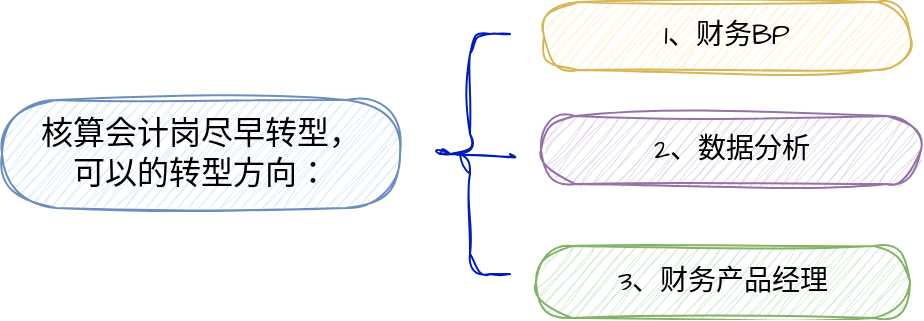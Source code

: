 <mxfile version="24.6.1" type="github">
  <diagram name="第 1 页" id="IOrgpivXa8xBZigPmvQL">
    <mxGraphModel dx="1646" dy="925" grid="0" gridSize="10" guides="1" tooltips="1" connect="1" arrows="1" fold="1" page="0" pageScale="1" pageWidth="827" pageHeight="1169" math="0" shadow="0">
      <root>
        <mxCell id="0" />
        <mxCell id="1" parent="0" />
        <mxCell id="HQFwr_4vZm7PLkbZfDzY-2" value="1、财务BP" style="whiteSpace=wrap;html=1;rounded=1;arcSize=50;align=center;verticalAlign=middle;strokeWidth=1;autosize=1;spacing=4;treeFolding=1;treeMoving=1;newEdgeStyle={&quot;edgeStyle&quot;:&quot;entityRelationEdgeStyle&quot;,&quot;startArrow&quot;:&quot;none&quot;,&quot;endArrow&quot;:&quot;none&quot;,&quot;segment&quot;:10,&quot;curved&quot;:1,&quot;sourcePerimeterSpacing&quot;:0,&quot;targetPerimeterSpacing&quot;:0};sketch=1;hachureGap=4;jiggle=2;curveFitting=1;fontFamily=Architects Daughter;fontSource=https%3A%2F%2Ffonts.googleapis.com%2Fcss%3Ffamily%3DArchitects%2BDaughter;fillColor=#fff2cc;strokeColor=#d6b656;fontSize=14;" vertex="1" parent="1">
          <mxGeometry x="182" y="-99" width="183" height="34" as="geometry" />
        </mxCell>
        <mxCell id="HQFwr_4vZm7PLkbZfDzY-4" value="2、数据分析" style="whiteSpace=wrap;html=1;rounded=1;arcSize=50;align=center;verticalAlign=middle;strokeWidth=1;autosize=1;spacing=4;treeFolding=1;treeMoving=1;newEdgeStyle={&quot;edgeStyle&quot;:&quot;entityRelationEdgeStyle&quot;,&quot;startArrow&quot;:&quot;none&quot;,&quot;endArrow&quot;:&quot;none&quot;,&quot;segment&quot;:10,&quot;curved&quot;:1,&quot;sourcePerimeterSpacing&quot;:0,&quot;targetPerimeterSpacing&quot;:0};sketch=1;hachureGap=4;jiggle=2;curveFitting=1;fontFamily=Architects Daughter;fontSource=https%3A%2F%2Ffonts.googleapis.com%2Fcss%3Ffamily%3DArchitects%2BDaughter;fillColor=#e1d5e7;strokeColor=#9673a6;fontSize=14;" vertex="1" parent="1">
          <mxGeometry x="180.5" y="-42" width="190" height="34" as="geometry" />
        </mxCell>
        <mxCell id="HQFwr_4vZm7PLkbZfDzY-6" value="3、财务产品经理" style="whiteSpace=wrap;html=1;rounded=1;arcSize=50;align=center;verticalAlign=middle;strokeWidth=1;autosize=1;spacing=4;treeFolding=1;treeMoving=1;newEdgeStyle={&quot;edgeStyle&quot;:&quot;entityRelationEdgeStyle&quot;,&quot;startArrow&quot;:&quot;none&quot;,&quot;endArrow&quot;:&quot;none&quot;,&quot;segment&quot;:10,&quot;curved&quot;:1,&quot;sourcePerimeterSpacing&quot;:0,&quot;targetPerimeterSpacing&quot;:0};sketch=1;hachureGap=4;jiggle=2;curveFitting=1;fontFamily=Architects Daughter;fontSource=https%3A%2F%2Ffonts.googleapis.com%2Fcss%3Ffamily%3DArchitects%2BDaughter;fillColor=#d5e8d4;strokeColor=#82b366;fontSize=14;" vertex="1" parent="1">
          <mxGeometry x="178" y="23" width="187" height="36" as="geometry" />
        </mxCell>
        <mxCell id="HQFwr_4vZm7PLkbZfDzY-25" style="edgeStyle=entityRelationEdgeStyle;curved=1;rounded=0;sketch=1;hachureGap=4;jiggle=2;curveFitting=1;orthogonalLoop=1;jettySize=auto;html=1;startArrow=none;endArrow=none;segment=10;sourcePerimeterSpacing=0;targetPerimeterSpacing=0;fontFamily=Architects Daughter;fontSource=https%3A%2F%2Ffonts.googleapis.com%2Fcss%3Ffamily%3DArchitects%2BDaughter;fontSize=16;startSize=14;endSize=14;exitX=0.333;exitY=0.503;exitDx=0;exitDy=0;exitPerimeter=0;fillColor=#0050ef;strokeColor=#001DBC;" edge="1" parent="1" source="HQFwr_4vZm7PLkbZfDzY-24" target="HQFwr_4vZm7PLkbZfDzY-24">
          <mxGeometry relative="1" as="geometry">
            <mxPoint x="135" y="-22" as="sourcePoint" />
            <Array as="points">
              <mxPoint x="145" y="-22" />
              <mxPoint x="144" y="-17" />
              <mxPoint x="131" y="-19" />
            </Array>
          </mxGeometry>
        </mxCell>
        <mxCell id="HQFwr_4vZm7PLkbZfDzY-24" value="" style="shape=curlyBracket;whiteSpace=wrap;html=1;rounded=1;labelPosition=left;verticalLabelPosition=middle;align=right;verticalAlign=middle;sketch=1;hachureGap=4;jiggle=2;curveFitting=1;fontFamily=Architects Daughter;fontSource=https%3A%2F%2Ffonts.googleapis.com%2Fcss%3Ffamily%3DArchitects%2BDaughter;fillColor=#0050ef;fontColor=#ffffff;strokeColor=#001DBC;" vertex="1" parent="1">
          <mxGeometry x="125" y="-83" width="40" height="120" as="geometry" />
        </mxCell>
        <mxCell id="HQFwr_4vZm7PLkbZfDzY-28" value="&lt;span style=&quot;font-size: 16px;&quot;&gt;核算会计岗尽早转型，&lt;/span&gt;&lt;div style=&quot;font-size: 16px;&quot;&gt;可以的转型方向：&lt;/div&gt;" style="whiteSpace=wrap;html=1;rounded=1;arcSize=50;align=center;verticalAlign=middle;strokeWidth=1;autosize=1;spacing=4;treeFolding=1;treeMoving=1;newEdgeStyle={&quot;edgeStyle&quot;:&quot;entityRelationEdgeStyle&quot;,&quot;startArrow&quot;:&quot;none&quot;,&quot;endArrow&quot;:&quot;none&quot;,&quot;segment&quot;:10,&quot;curved&quot;:1,&quot;sourcePerimeterSpacing&quot;:0,&quot;targetPerimeterSpacing&quot;:0};sketch=1;hachureGap=4;jiggle=2;curveFitting=1;fontFamily=Architects Daughter;fontSource=https%3A%2F%2Ffonts.googleapis.com%2Fcss%3Ffamily%3DArchitects%2BDaughter;fillColor=#dae8fc;strokeColor=#6c8ebf;fontSize=14;" vertex="1" parent="1">
          <mxGeometry x="-89" y="-50" width="199" height="54" as="geometry" />
        </mxCell>
      </root>
    </mxGraphModel>
  </diagram>
</mxfile>
